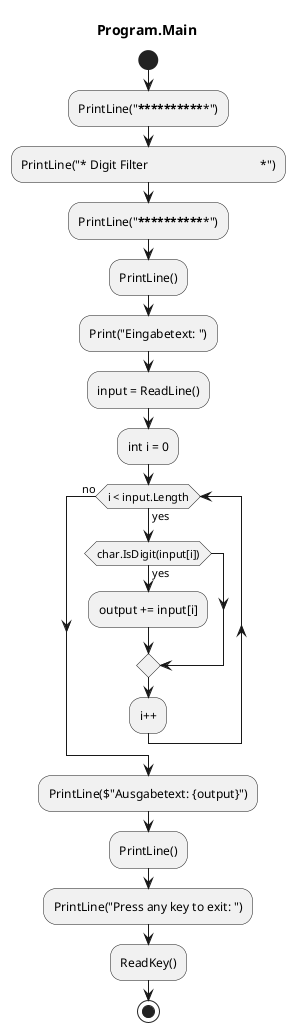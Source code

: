 @startuml Program.Main
title Program.Main
start
:PrintLine("***************************************************");
:PrintLine("* Digit Filter                                    *");
:PrintLine("***************************************************");
:PrintLine();
:Print("Eingabetext: ");
:input = ReadLine();
:int i = 0;
while (i < input.Length) is (yes)
    if (char.IsDigit(input[i])) then (yes)
        :output += input[i];
    endif
:i++;
endwhile (no)
:PrintLine($"Ausgabetext: {output}");
:PrintLine();
:PrintLine("Press any key to exit: ");
:ReadKey();
stop
@enduml
